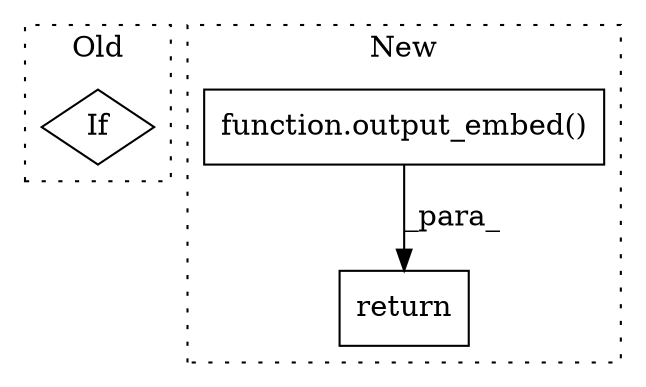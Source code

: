 digraph G {
subgraph cluster0 {
1 [label="If" a="96" s="11881" l="3" shape="diamond"];
label = "Old";
style="dotted";
}
subgraph cluster1 {
2 [label="function.output_embed()" a="75" s="11730,11763" l="13,1" shape="box"];
3 [label="return" a="93" s="11723" l="7" shape="box"];
label = "New";
style="dotted";
}
2 -> 3 [label="_para_"];
}